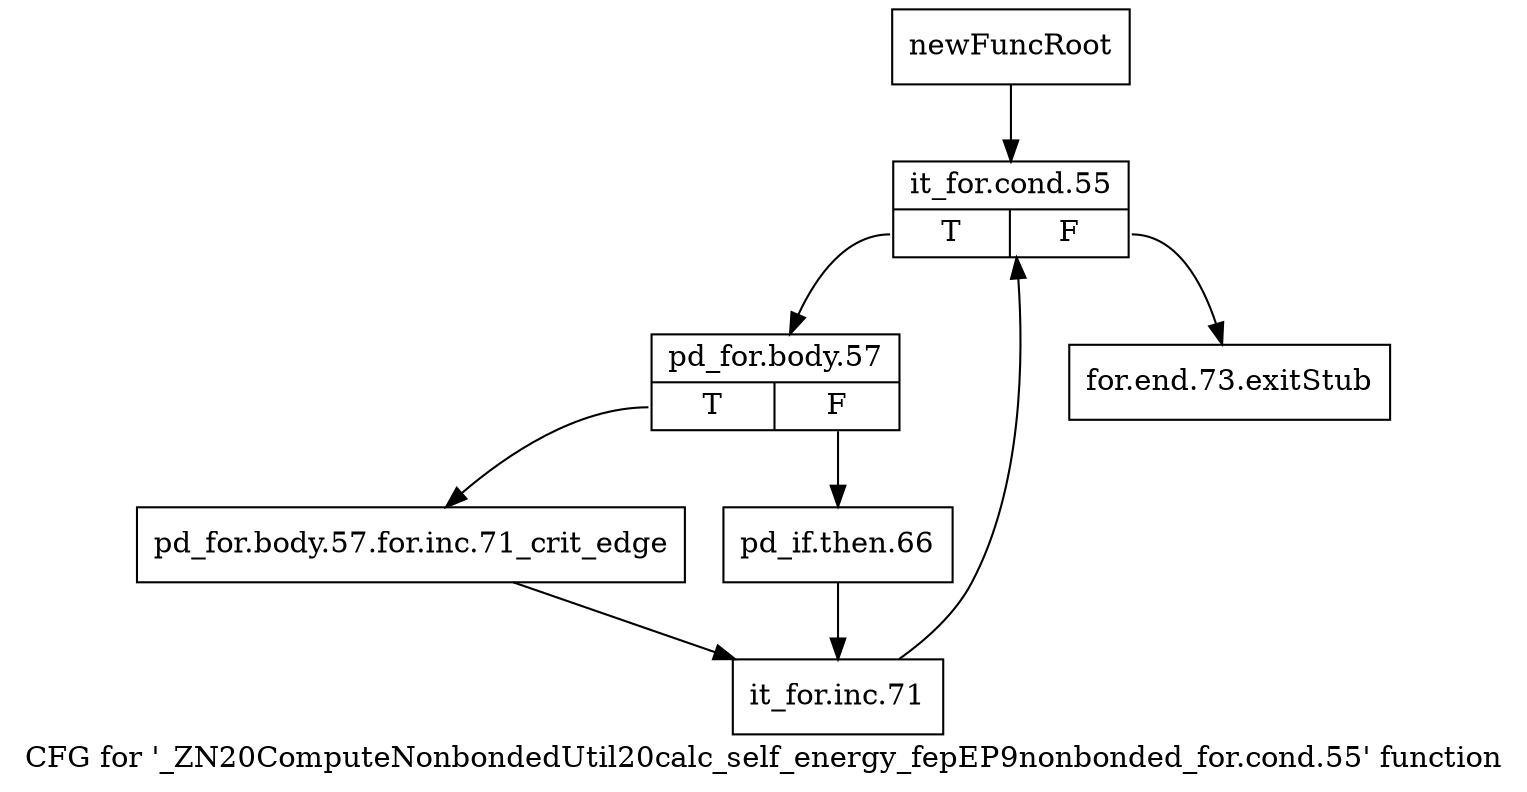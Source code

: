 digraph "CFG for '_ZN20ComputeNonbondedUtil20calc_self_energy_fepEP9nonbonded_for.cond.55' function" {
	label="CFG for '_ZN20ComputeNonbondedUtil20calc_self_energy_fepEP9nonbonded_for.cond.55' function";

	Node0x1cef700 [shape=record,label="{newFuncRoot}"];
	Node0x1cef700 -> Node0x1cef7a0;
	Node0x1cef750 [shape=record,label="{for.end.73.exitStub}"];
	Node0x1cef7a0 [shape=record,label="{it_for.cond.55|{<s0>T|<s1>F}}"];
	Node0x1cef7a0:s0 -> Node0x1cef7f0;
	Node0x1cef7a0:s1 -> Node0x1cef750;
	Node0x1cef7f0 [shape=record,label="{pd_for.body.57|{<s0>T|<s1>F}}"];
	Node0x1cef7f0:s0 -> Node0x1cef890;
	Node0x1cef7f0:s1 -> Node0x1cef840;
	Node0x1cef840 [shape=record,label="{pd_if.then.66}"];
	Node0x1cef840 -> Node0x1d1d6e0;
	Node0x1cef890 [shape=record,label="{pd_for.body.57.for.inc.71_crit_edge}"];
	Node0x1cef890 -> Node0x1d1d6e0;
	Node0x1d1d6e0 [shape=record,label="{it_for.inc.71}"];
	Node0x1d1d6e0 -> Node0x1cef7a0;
}
